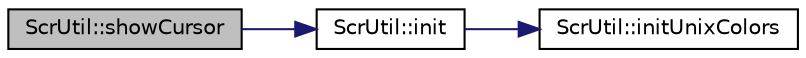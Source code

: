 digraph "ScrUtil::showCursor"
{
  bgcolor="transparent";
  edge [fontname="Helvetica",fontsize="10",labelfontname="Helvetica",labelfontsize="10"];
  node [fontname="Helvetica",fontsize="10",shape=record];
  rankdir="LR";
  Node1 [label="ScrUtil::showCursor",height=0.2,width=0.4,color="black", fillcolor="grey75", style="filled" fontcolor="black"];
  Node1 -> Node2 [color="midnightblue",fontsize="10",style="solid",fontname="Helvetica"];
  Node2 [label="ScrUtil::init",height=0.2,width=0.4,color="black",URL="$namespaceScrUtil.html#afb1b3327296c7d75c36027da812202c3"];
  Node2 -> Node3 [color="midnightblue",fontsize="10",style="solid",fontname="Helvetica"];
  Node3 [label="ScrUtil::initUnixColors",height=0.2,width=0.4,color="black",URL="$namespaceScrUtil.html#a6ec1b7422b5daa07a5910bdc0f380e1e"];
}

